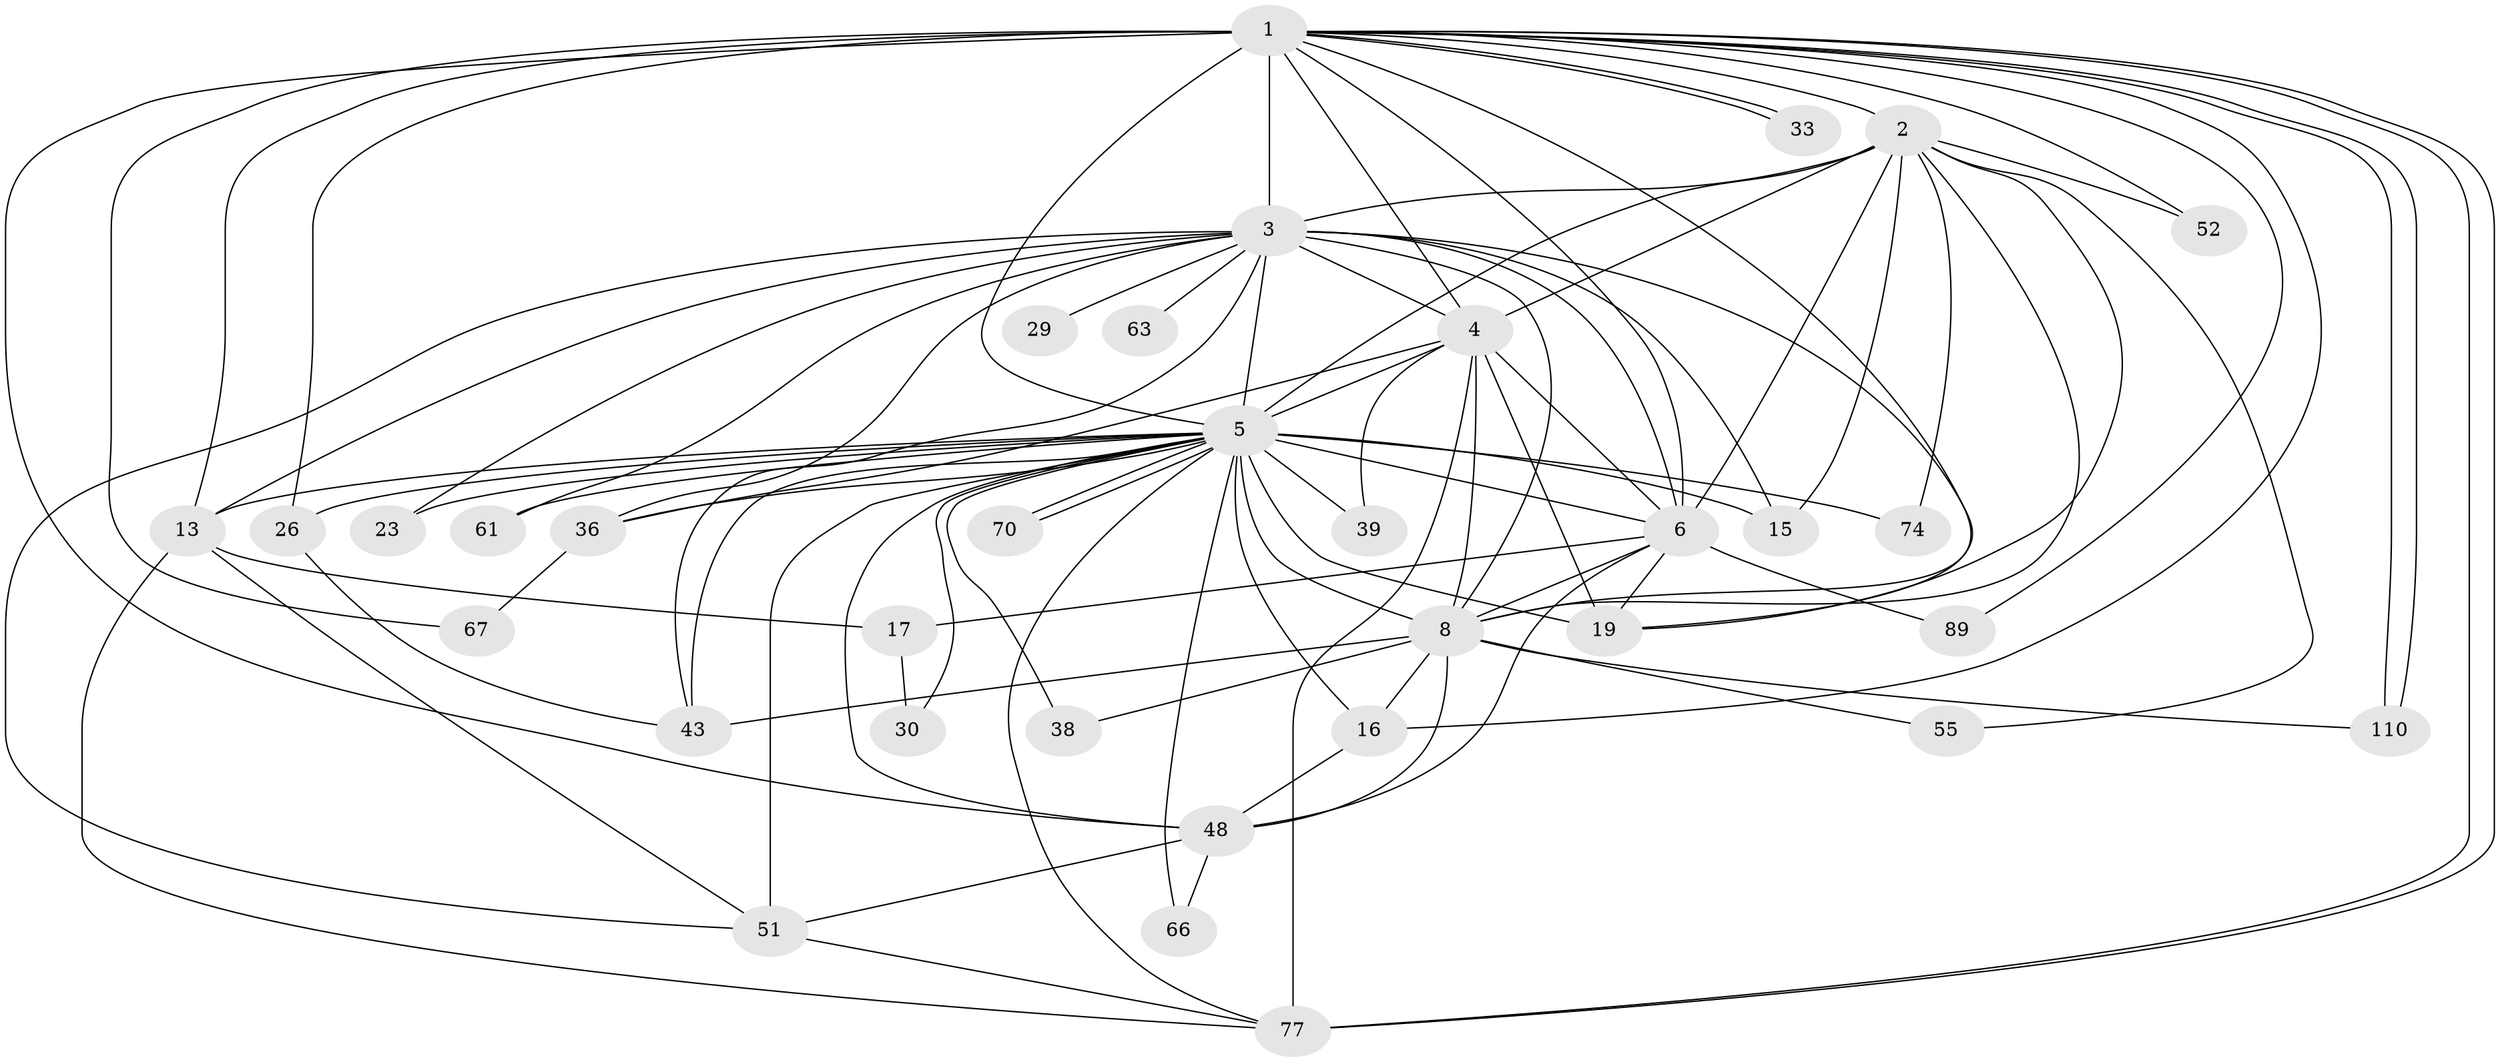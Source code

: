 // original degree distribution, {29: 0.008771929824561403, 18: 0.017543859649122806, 27: 0.008771929824561403, 16: 0.008771929824561403, 25: 0.008771929824561403, 14: 0.008771929824561403, 17: 0.017543859649122806, 28: 0.008771929824561403, 3: 0.16666666666666666, 9: 0.008771929824561403, 4: 0.09649122807017543, 5: 0.02631578947368421, 7: 0.02631578947368421, 11: 0.008771929824561403, 2: 0.5614035087719298, 6: 0.017543859649122806}
// Generated by graph-tools (version 1.1) at 2025/17/03/04/25 18:17:43]
// undirected, 34 vertices, 92 edges
graph export_dot {
graph [start="1"]
  node [color=gray90,style=filled];
  1 [super="+22+21"];
  2;
  3 [super="+62+73+37+20+81+28+25+18+60+71+72"];
  4 [super="+49+85"];
  5 [super="+7+57+90+94+9+12+47"];
  6;
  8 [super="+31+24"];
  13 [super="+14"];
  15;
  16 [super="+101"];
  17 [super="+76"];
  19 [super="+50+84"];
  23;
  26;
  29;
  30;
  33;
  36 [super="+40+44"];
  38;
  39;
  43 [super="+82+45"];
  48 [super="+109+104+58"];
  51 [super="+93"];
  52;
  55;
  61;
  63;
  66;
  67;
  70;
  74;
  77 [super="+96+102+92"];
  89;
  110 [super="+111"];
  1 -- 2;
  1 -- 3 [weight=7];
  1 -- 4;
  1 -- 5 [weight=9];
  1 -- 6 [weight=2];
  1 -- 8 [weight=2];
  1 -- 13;
  1 -- 26;
  1 -- 33;
  1 -- 33;
  1 -- 52;
  1 -- 67;
  1 -- 77;
  1 -- 77;
  1 -- 110;
  1 -- 110;
  1 -- 48;
  1 -- 16;
  1 -- 89;
  2 -- 3 [weight=3];
  2 -- 4;
  2 -- 5 [weight=5];
  2 -- 6;
  2 -- 8 [weight=2];
  2 -- 15;
  2 -- 19;
  2 -- 52;
  2 -- 55;
  2 -- 74;
  3 -- 4;
  3 -- 5 [weight=10];
  3 -- 6;
  3 -- 8 [weight=5];
  3 -- 19;
  3 -- 29 [weight=2];
  3 -- 13;
  3 -- 51;
  3 -- 15;
  3 -- 61;
  3 -- 23;
  3 -- 63;
  3 -- 43;
  3 -- 36;
  4 -- 5 [weight=6];
  4 -- 6;
  4 -- 8 [weight=2];
  4 -- 39;
  4 -- 77 [weight=2];
  4 -- 36;
  4 -- 19;
  5 -- 6 [weight=4];
  5 -- 8 [weight=10];
  5 -- 13 [weight=2];
  5 -- 26;
  5 -- 43 [weight=2];
  5 -- 61;
  5 -- 70;
  5 -- 70;
  5 -- 19 [weight=3];
  5 -- 23 [weight=2];
  5 -- 66;
  5 -- 74;
  5 -- 77;
  5 -- 15;
  5 -- 16 [weight=2];
  5 -- 30;
  5 -- 36 [weight=2];
  5 -- 38;
  5 -- 39;
  5 -- 48;
  5 -- 51;
  6 -- 8;
  6 -- 17;
  6 -- 19;
  6 -- 48;
  6 -- 89;
  8 -- 48 [weight=2];
  8 -- 110;
  8 -- 38;
  8 -- 55;
  8 -- 43 [weight=2];
  8 -- 16;
  13 -- 17;
  13 -- 51;
  13 -- 77;
  16 -- 48;
  17 -- 30;
  26 -- 43;
  36 -- 67;
  48 -- 51;
  48 -- 66;
  51 -- 77;
}
